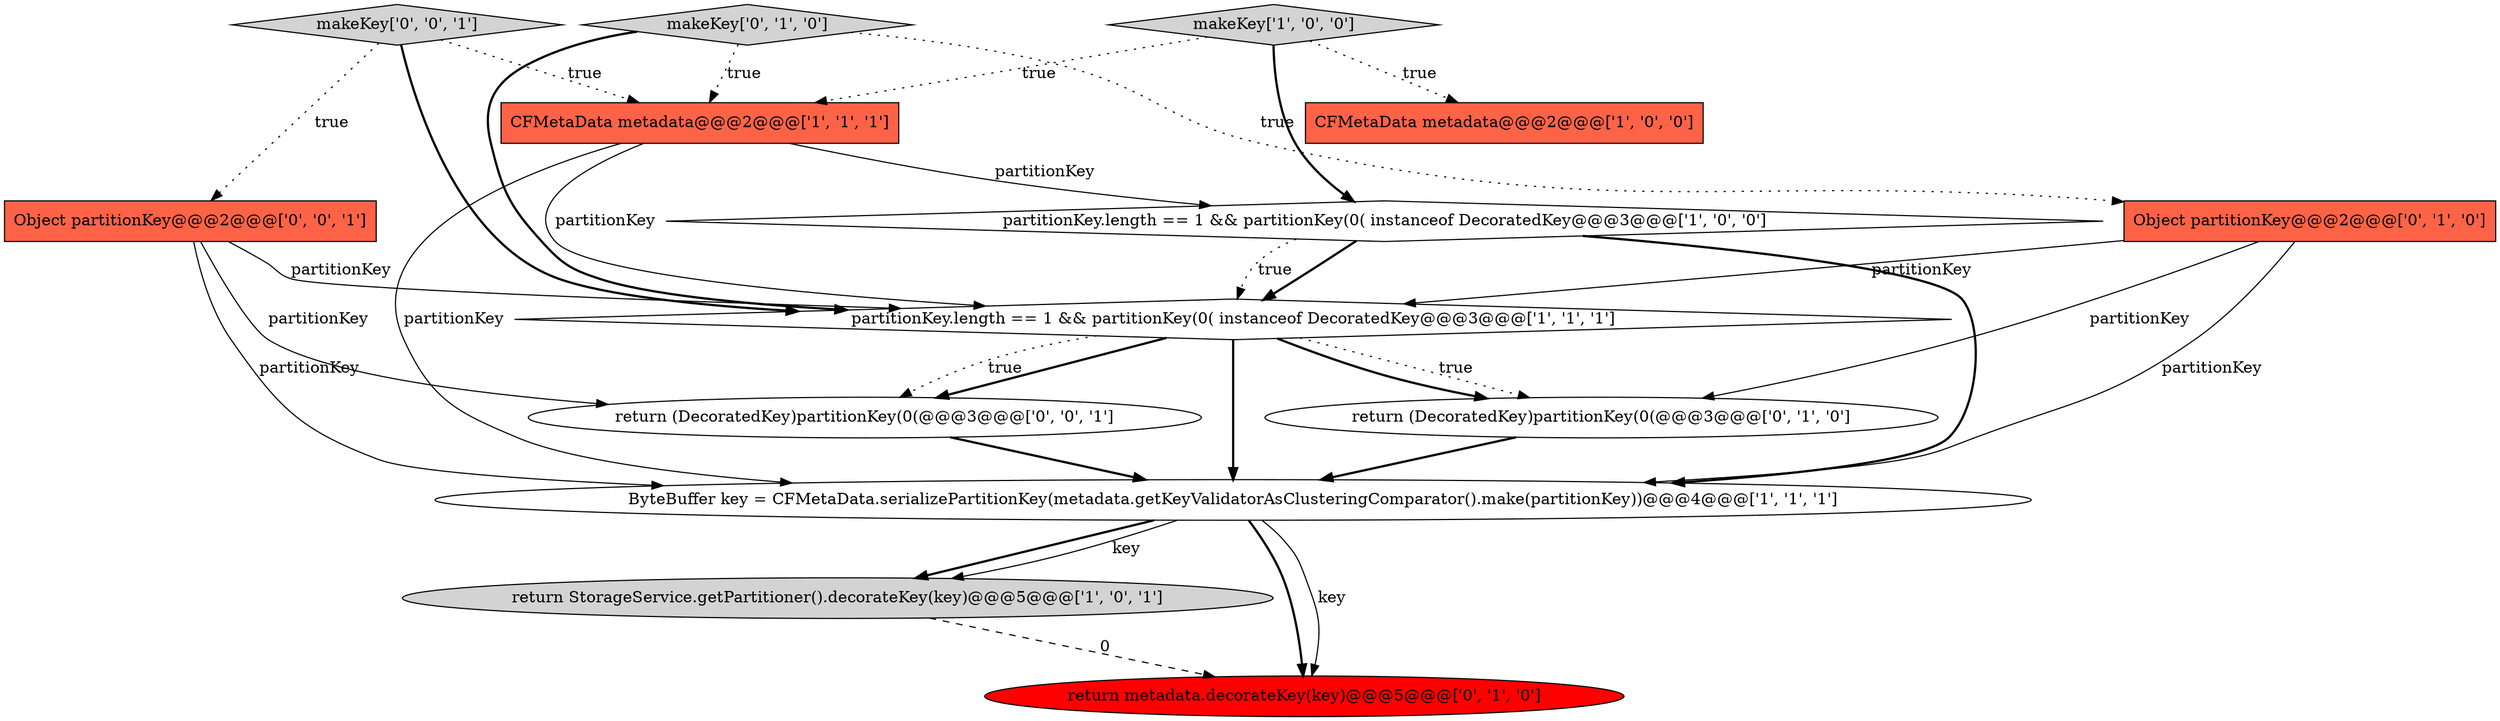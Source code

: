 digraph {
3 [style = filled, label = "return StorageService.getPartitioner().decorateKey(key)@@@5@@@['1', '0', '1']", fillcolor = lightgray, shape = ellipse image = "AAA0AAABBB1BBB"];
8 [style = filled, label = "return (DecoratedKey)partitionKey(0(@@@3@@@['0', '1', '0']", fillcolor = white, shape = ellipse image = "AAA0AAABBB2BBB"];
6 [style = filled, label = "CFMetaData metadata@@@2@@@['1', '1', '1']", fillcolor = tomato, shape = box image = "AAA0AAABBB1BBB"];
4 [style = filled, label = "partitionKey.length == 1 && partitionKey(0( instanceof DecoratedKey@@@3@@@['1', '1', '1']", fillcolor = white, shape = diamond image = "AAA0AAABBB1BBB"];
9 [style = filled, label = "makeKey['0', '1', '0']", fillcolor = lightgray, shape = diamond image = "AAA0AAABBB2BBB"];
12 [style = filled, label = "makeKey['0', '0', '1']", fillcolor = lightgray, shape = diamond image = "AAA0AAABBB3BBB"];
13 [style = filled, label = "return (DecoratedKey)partitionKey(0(@@@3@@@['0', '0', '1']", fillcolor = white, shape = ellipse image = "AAA0AAABBB3BBB"];
0 [style = filled, label = "makeKey['1', '0', '0']", fillcolor = lightgray, shape = diamond image = "AAA0AAABBB1BBB"];
1 [style = filled, label = "CFMetaData metadata@@@2@@@['1', '0', '0']", fillcolor = tomato, shape = box image = "AAA0AAABBB1BBB"];
10 [style = filled, label = "return metadata.decorateKey(key)@@@5@@@['0', '1', '0']", fillcolor = red, shape = ellipse image = "AAA1AAABBB2BBB"];
11 [style = filled, label = "Object partitionKey@@@2@@@['0', '0', '1']", fillcolor = tomato, shape = box image = "AAA0AAABBB3BBB"];
2 [style = filled, label = "partitionKey.length == 1 && partitionKey(0( instanceof DecoratedKey@@@3@@@['1', '0', '0']", fillcolor = white, shape = diamond image = "AAA0AAABBB1BBB"];
7 [style = filled, label = "Object partitionKey@@@2@@@['0', '1', '0']", fillcolor = tomato, shape = box image = "AAA0AAABBB2BBB"];
5 [style = filled, label = "ByteBuffer key = CFMetaData.serializePartitionKey(metadata.getKeyValidatorAsClusteringComparator().make(partitionKey))@@@4@@@['1', '1', '1']", fillcolor = white, shape = ellipse image = "AAA0AAABBB1BBB"];
5->3 [style = bold, label=""];
5->10 [style = bold, label=""];
2->5 [style = bold, label=""];
5->3 [style = solid, label="key"];
9->4 [style = bold, label=""];
0->2 [style = bold, label=""];
4->13 [style = bold, label=""];
4->8 [style = dotted, label="true"];
7->4 [style = solid, label="partitionKey"];
0->6 [style = dotted, label="true"];
9->6 [style = dotted, label="true"];
2->4 [style = bold, label=""];
6->4 [style = solid, label="partitionKey"];
12->11 [style = dotted, label="true"];
11->4 [style = solid, label="partitionKey"];
4->13 [style = dotted, label="true"];
6->5 [style = solid, label="partitionKey"];
11->5 [style = solid, label="partitionKey"];
8->5 [style = bold, label=""];
12->4 [style = bold, label=""];
12->6 [style = dotted, label="true"];
7->8 [style = solid, label="partitionKey"];
6->2 [style = solid, label="partitionKey"];
2->4 [style = dotted, label="true"];
13->5 [style = bold, label=""];
4->8 [style = bold, label=""];
11->13 [style = solid, label="partitionKey"];
7->5 [style = solid, label="partitionKey"];
3->10 [style = dashed, label="0"];
9->7 [style = dotted, label="true"];
5->10 [style = solid, label="key"];
4->5 [style = bold, label=""];
0->1 [style = dotted, label="true"];
}

